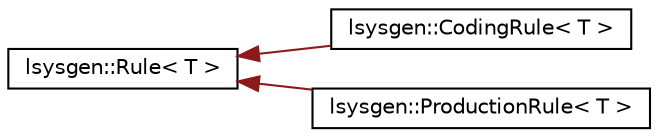digraph "Graphical Class Hierarchy"
{
 // LATEX_PDF_SIZE
  edge [fontname="Helvetica",fontsize="10",labelfontname="Helvetica",labelfontsize="10"];
  node [fontname="Helvetica",fontsize="10",shape=record];
  rankdir="LR";
  Node0 [label="lsysgen::Rule\< T \>",height=0.2,width=0.4,color="black", fillcolor="white", style="filled",URL="$classlsysgen_1_1Rule.html",tooltip=" "];
  Node0 -> Node1 [dir="back",color="firebrick4",fontsize="10",style="solid",fontname="Helvetica"];
  Node1 [label="lsysgen::CodingRule\< T \>",height=0.2,width=0.4,color="black", fillcolor="white", style="filled",URL="$classlsysgen_1_1CodingRule.html",tooltip=" "];
  Node0 -> Node2 [dir="back",color="firebrick4",fontsize="10",style="solid",fontname="Helvetica"];
  Node2 [label="lsysgen::ProductionRule\< T \>",height=0.2,width=0.4,color="black", fillcolor="white", style="filled",URL="$classlsysgen_1_1ProductionRule.html",tooltip=" "];
}
